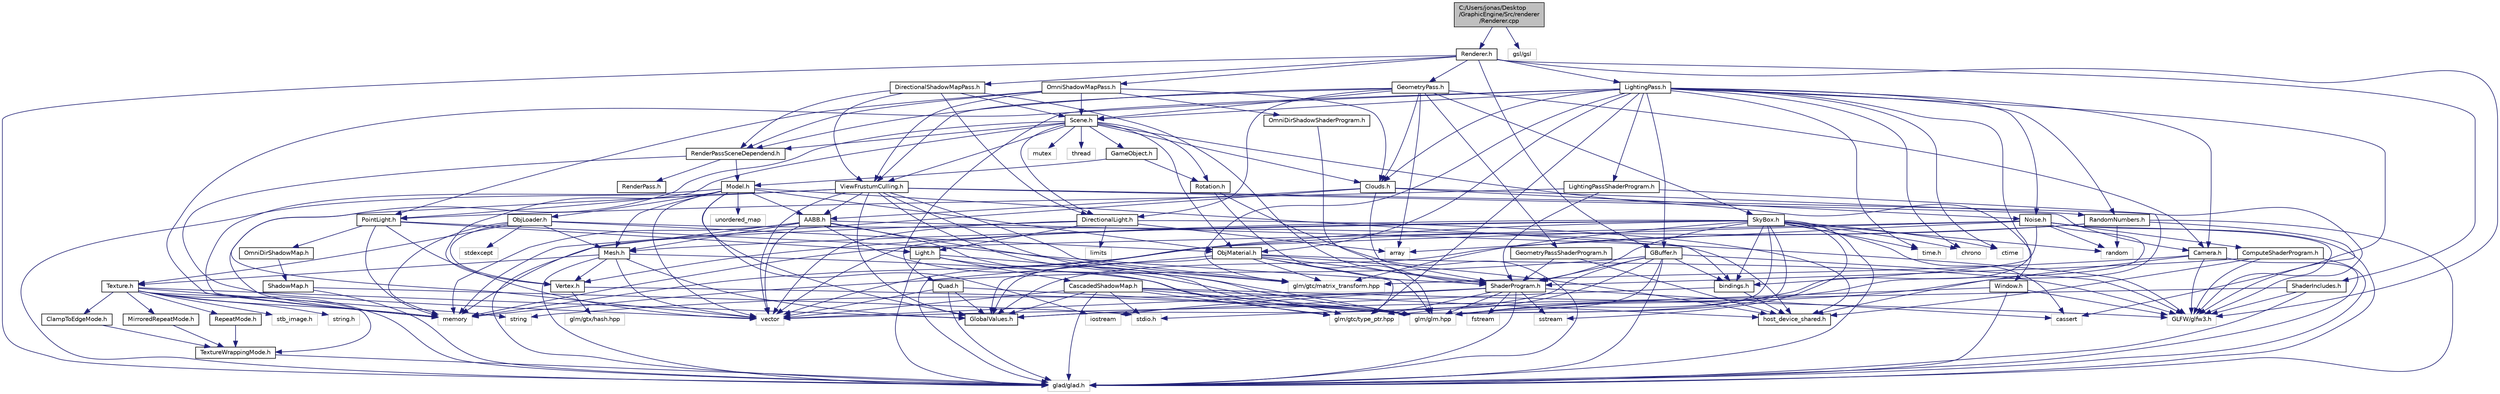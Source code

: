 digraph "C:/Users/jonas/Desktop/GraphicEngine/Src/renderer/Renderer.cpp"
{
 // INTERACTIVE_SVG=YES
 // LATEX_PDF_SIZE
  bgcolor="transparent";
  edge [fontname="Helvetica",fontsize="10",labelfontname="Helvetica",labelfontsize="10"];
  node [fontname="Helvetica",fontsize="10",shape=record];
  Node1 [label="C:/Users/jonas/Desktop\l/GraphicEngine/Src/renderer\l/Renderer.cpp",height=0.2,width=0.4,color="black", fillcolor="grey75", style="filled", fontcolor="black",tooltip=" "];
  Node1 -> Node2 [color="midnightblue",fontsize="10",style="solid"];
  Node2 [label="Renderer.h",height=0.2,width=0.4,color="black",URL="$d3/da0/_renderer_8h.html",tooltip=" "];
  Node2 -> Node3 [color="midnightblue",fontsize="10",style="solid"];
  Node3 [label="glad/glad.h",height=0.2,width=0.4,color="grey75",tooltip=" "];
  Node2 -> Node4 [color="midnightblue",fontsize="10",style="solid"];
  Node4 [label="GLFW/glfw3.h",height=0.2,width=0.4,color="grey75",tooltip=" "];
  Node2 -> Node5 [color="midnightblue",fontsize="10",style="solid"];
  Node5 [label="DirectionalShadowMapPass.h",height=0.2,width=0.4,color="black",URL="$d0/d7a/_directional_shadow_map_pass_8h.html",tooltip=" "];
  Node5 -> Node6 [color="midnightblue",fontsize="10",style="solid"];
  Node6 [label="DirectionalLight.h",height=0.2,width=0.4,color="black",URL="$da/d51/_directional_light_8h.html",tooltip=" "];
  Node6 -> Node7 [color="midnightblue",fontsize="10",style="solid"];
  Node7 [label="array",height=0.2,width=0.4,color="grey75",tooltip=" "];
  Node6 -> Node8 [color="midnightblue",fontsize="10",style="solid"];
  Node8 [label="limits",height=0.2,width=0.4,color="grey75",tooltip=" "];
  Node6 -> Node9 [color="midnightblue",fontsize="10",style="solid"];
  Node9 [label="memory",height=0.2,width=0.4,color="grey75",tooltip=" "];
  Node6 -> Node10 [color="midnightblue",fontsize="10",style="solid"];
  Node10 [label="vector",height=0.2,width=0.4,color="grey75",tooltip=" "];
  Node6 -> Node11 [color="midnightblue",fontsize="10",style="solid"];
  Node11 [label="Light.h",height=0.2,width=0.4,color="black",URL="$d2/d46/_light_8h.html",tooltip=" "];
  Node11 -> Node3 [color="midnightblue",fontsize="10",style="solid"];
  Node11 -> Node12 [color="midnightblue",fontsize="10",style="solid"];
  Node12 [label="glm/glm.hpp",height=0.2,width=0.4,color="grey75",tooltip=" "];
  Node11 -> Node13 [color="midnightblue",fontsize="10",style="solid"];
  Node13 [label="glm/gtc/matrix_transform.hpp",height=0.2,width=0.4,color="grey75",tooltip=" "];
  Node11 -> Node14 [color="midnightblue",fontsize="10",style="solid"];
  Node14 [label="CascadedShadowMap.h",height=0.2,width=0.4,color="black",URL="$dc/d9d/_cascaded_shadow_map_8h.html",tooltip=" "];
  Node14 -> Node3 [color="midnightblue",fontsize="10",style="solid"];
  Node14 -> Node4 [color="midnightblue",fontsize="10",style="solid"];
  Node14 -> Node15 [color="midnightblue",fontsize="10",style="solid"];
  Node15 [label="stdio.h",height=0.2,width=0.4,color="grey75",tooltip=" "];
  Node14 -> Node12 [color="midnightblue",fontsize="10",style="solid"];
  Node14 -> Node16 [color="midnightblue",fontsize="10",style="solid"];
  Node16 [label="glm/gtc/type_ptr.hpp",height=0.2,width=0.4,color="grey75",tooltip=" "];
  Node14 -> Node10 [color="midnightblue",fontsize="10",style="solid"];
  Node14 -> Node17 [color="midnightblue",fontsize="10",style="solid"];
  Node17 [label="GlobalValues.h",height=0.2,width=0.4,color="black",URL="$d4/df9/_global_values_8h.html",tooltip=" "];
  Node14 -> Node18 [color="midnightblue",fontsize="10",style="solid"];
  Node18 [label="host_device_shared.h",height=0.2,width=0.4,color="black",URL="$d1/d7a/host__device__shared_8h.html",tooltip=" "];
  Node6 -> Node18 [color="midnightblue",fontsize="10",style="solid"];
  Node5 -> Node19 [color="midnightblue",fontsize="10",style="solid"];
  Node19 [label="RenderPassSceneDependend.h",height=0.2,width=0.4,color="black",URL="$df/d51/_render_pass_scene_dependend_8h.html",tooltip=" "];
  Node19 -> Node10 [color="midnightblue",fontsize="10",style="solid"];
  Node19 -> Node20 [color="midnightblue",fontsize="10",style="solid"];
  Node20 [label="Model.h",height=0.2,width=0.4,color="black",URL="$da/ded/_model_8h.html",tooltip=" "];
  Node20 -> Node21 [color="midnightblue",fontsize="10",style="solid"];
  Node21 [label="iostream",height=0.2,width=0.4,color="grey75",tooltip=" "];
  Node20 -> Node9 [color="midnightblue",fontsize="10",style="solid"];
  Node20 -> Node22 [color="midnightblue",fontsize="10",style="solid"];
  Node22 [label="unordered_map",height=0.2,width=0.4,color="grey75",tooltip=" "];
  Node20 -> Node10 [color="midnightblue",fontsize="10",style="solid"];
  Node20 -> Node23 [color="midnightblue",fontsize="10",style="solid"];
  Node23 [label="AABB.h",height=0.2,width=0.4,color="black",URL="$d2/d00/_a_a_b_b_8h.html",tooltip=" "];
  Node23 -> Node3 [color="midnightblue",fontsize="10",style="solid"];
  Node23 -> Node4 [color="midnightblue",fontsize="10",style="solid"];
  Node23 -> Node12 [color="midnightblue",fontsize="10",style="solid"];
  Node23 -> Node13 [color="midnightblue",fontsize="10",style="solid"];
  Node23 -> Node16 [color="midnightblue",fontsize="10",style="solid"];
  Node23 -> Node9 [color="midnightblue",fontsize="10",style="solid"];
  Node23 -> Node10 [color="midnightblue",fontsize="10",style="solid"];
  Node23 -> Node24 [color="midnightblue",fontsize="10",style="solid"];
  Node24 [label="Mesh.h",height=0.2,width=0.4,color="black",URL="$d2/da1/_mesh_8h.html",tooltip=" "];
  Node24 -> Node3 [color="midnightblue",fontsize="10",style="solid"];
  Node24 -> Node12 [color="midnightblue",fontsize="10",style="solid"];
  Node24 -> Node10 [color="midnightblue",fontsize="10",style="solid"];
  Node24 -> Node17 [color="midnightblue",fontsize="10",style="solid"];
  Node24 -> Node25 [color="midnightblue",fontsize="10",style="solid"];
  Node25 [label="Texture.h",height=0.2,width=0.4,color="black",URL="$de/dbf/_texture_8h.html",tooltip=" "];
  Node25 -> Node3 [color="midnightblue",fontsize="10",style="solid"];
  Node25 -> Node26 [color="midnightblue",fontsize="10",style="solid"];
  Node26 [label="stb_image.h",height=0.2,width=0.4,color="grey75",tooltip=" "];
  Node25 -> Node27 [color="midnightblue",fontsize="10",style="solid"];
  Node27 [label="string.h",height=0.2,width=0.4,color="grey75",tooltip=" "];
  Node25 -> Node9 [color="midnightblue",fontsize="10",style="solid"];
  Node25 -> Node28 [color="midnightblue",fontsize="10",style="solid"];
  Node28 [label="string",height=0.2,width=0.4,color="grey75",tooltip=" "];
  Node25 -> Node29 [color="midnightblue",fontsize="10",style="solid"];
  Node29 [label="ClampToEdgeMode.h",height=0.2,width=0.4,color="black",URL="$dc/d0d/_clamp_to_edge_mode_8h.html",tooltip=" "];
  Node29 -> Node30 [color="midnightblue",fontsize="10",style="solid"];
  Node30 [label="TextureWrappingMode.h",height=0.2,width=0.4,color="black",URL="$de/d2b/_texture_wrapping_mode_8h.html",tooltip=" "];
  Node30 -> Node3 [color="midnightblue",fontsize="10",style="solid"];
  Node25 -> Node17 [color="midnightblue",fontsize="10",style="solid"];
  Node25 -> Node31 [color="midnightblue",fontsize="10",style="solid"];
  Node31 [label="MirroredRepeatMode.h",height=0.2,width=0.4,color="black",URL="$d6/d50/_mirrored_repeat_mode_8h.html",tooltip=" "];
  Node31 -> Node30 [color="midnightblue",fontsize="10",style="solid"];
  Node25 -> Node32 [color="midnightblue",fontsize="10",style="solid"];
  Node32 [label="RepeatMode.h",height=0.2,width=0.4,color="black",URL="$d7/d44/_repeat_mode_8h.html",tooltip=" "];
  Node32 -> Node30 [color="midnightblue",fontsize="10",style="solid"];
  Node25 -> Node30 [color="midnightblue",fontsize="10",style="solid"];
  Node24 -> Node33 [color="midnightblue",fontsize="10",style="solid"];
  Node33 [label="Vertex.h",height=0.2,width=0.4,color="black",URL="$d8/dcb/_vertex_8h.html",tooltip=" "];
  Node33 -> Node12 [color="midnightblue",fontsize="10",style="solid"];
  Node33 -> Node34 [color="midnightblue",fontsize="10",style="solid"];
  Node34 [label="glm/gtx/hash.hpp",height=0.2,width=0.4,color="grey75",tooltip=" "];
  Node20 -> Node17 [color="midnightblue",fontsize="10",style="solid"];
  Node20 -> Node24 [color="midnightblue",fontsize="10",style="solid"];
  Node20 -> Node35 [color="midnightblue",fontsize="10",style="solid"];
  Node35 [label="ObjLoader.h",height=0.2,width=0.4,color="black",URL="$d4/d6c/_obj_loader_8h.html",tooltip=" "];
  Node35 -> Node9 [color="midnightblue",fontsize="10",style="solid"];
  Node35 -> Node36 [color="midnightblue",fontsize="10",style="solid"];
  Node36 [label="stdexcept",height=0.2,width=0.4,color="grey75",tooltip=" "];
  Node35 -> Node24 [color="midnightblue",fontsize="10",style="solid"];
  Node35 -> Node37 [color="midnightblue",fontsize="10",style="solid"];
  Node37 [label="ObjMaterial.h",height=0.2,width=0.4,color="black",URL="$d3/d42/_obj_material_8h.html",tooltip=" "];
  Node37 -> Node3 [color="midnightblue",fontsize="10",style="solid"];
  Node37 -> Node4 [color="midnightblue",fontsize="10",style="solid"];
  Node37 -> Node12 [color="midnightblue",fontsize="10",style="solid"];
  Node37 -> Node13 [color="midnightblue",fontsize="10",style="solid"];
  Node37 -> Node16 [color="midnightblue",fontsize="10",style="solid"];
  Node37 -> Node17 [color="midnightblue",fontsize="10",style="solid"];
  Node37 -> Node38 [color="midnightblue",fontsize="10",style="solid"];
  Node38 [label="ShaderProgram.h",height=0.2,width=0.4,color="black",URL="$d0/dbe/_shader_program_8h.html",tooltip=" "];
  Node38 -> Node3 [color="midnightblue",fontsize="10",style="solid"];
  Node38 -> Node39 [color="midnightblue",fontsize="10",style="solid"];
  Node39 [label="cassert",height=0.2,width=0.4,color="grey75",tooltip=" "];
  Node38 -> Node40 [color="midnightblue",fontsize="10",style="solid"];
  Node40 [label="fstream",height=0.2,width=0.4,color="grey75",tooltip=" "];
  Node38 -> Node12 [color="midnightblue",fontsize="10",style="solid"];
  Node38 -> Node16 [color="midnightblue",fontsize="10",style="solid"];
  Node38 -> Node21 [color="midnightblue",fontsize="10",style="solid"];
  Node38 -> Node41 [color="midnightblue",fontsize="10",style="solid"];
  Node41 [label="sstream",height=0.2,width=0.4,color="grey75",tooltip=" "];
  Node38 -> Node28 [color="midnightblue",fontsize="10",style="solid"];
  Node38 -> Node10 [color="midnightblue",fontsize="10",style="solid"];
  Node37 -> Node18 [color="midnightblue",fontsize="10",style="solid"];
  Node35 -> Node25 [color="midnightblue",fontsize="10",style="solid"];
  Node35 -> Node33 [color="midnightblue",fontsize="10",style="solid"];
  Node35 -> Node18 [color="midnightblue",fontsize="10",style="solid"];
  Node20 -> Node37 [color="midnightblue",fontsize="10",style="solid"];
  Node20 -> Node33 [color="midnightblue",fontsize="10",style="solid"];
  Node20 -> Node42 [color="midnightblue",fontsize="10",style="solid"];
  Node42 [label="bindings.h",height=0.2,width=0.4,color="black",URL="$dc/d49/bindings_8h.html",tooltip=" "];
  Node42 -> Node17 [color="midnightblue",fontsize="10",style="solid"];
  Node42 -> Node18 [color="midnightblue",fontsize="10",style="solid"];
  Node19 -> Node43 [color="midnightblue",fontsize="10",style="solid"];
  Node43 [label="RenderPass.h",height=0.2,width=0.4,color="black",URL="$d0/dab/_render_pass_8h.html",tooltip=" "];
  Node5 -> Node44 [color="midnightblue",fontsize="10",style="solid"];
  Node44 [label="Scene.h",height=0.2,width=0.4,color="black",URL="$de/d56/_scene_8h.html",tooltip=" "];
  Node44 -> Node45 [color="midnightblue",fontsize="10",style="solid"];
  Node45 [label="mutex",height=0.2,width=0.4,color="grey75",tooltip=" "];
  Node44 -> Node46 [color="midnightblue",fontsize="10",style="solid"];
  Node46 [label="thread",height=0.2,width=0.4,color="grey75",tooltip=" "];
  Node44 -> Node10 [color="midnightblue",fontsize="10",style="solid"];
  Node44 -> Node47 [color="midnightblue",fontsize="10",style="solid"];
  Node47 [label="Clouds.h",height=0.2,width=0.4,color="black",URL="$da/d3e/_clouds_8h.html",tooltip=" "];
  Node47 -> Node9 [color="midnightblue",fontsize="10",style="solid"];
  Node47 -> Node23 [color="midnightblue",fontsize="10",style="solid"];
  Node47 -> Node48 [color="midnightblue",fontsize="10",style="solid"];
  Node48 [label="Noise.h",height=0.2,width=0.4,color="black",URL="$d0/dde/_noise_8h.html",tooltip=" "];
  Node48 -> Node3 [color="midnightblue",fontsize="10",style="solid"];
  Node48 -> Node4 [color="midnightblue",fontsize="10",style="solid"];
  Node48 -> Node7 [color="midnightblue",fontsize="10",style="solid"];
  Node48 -> Node12 [color="midnightblue",fontsize="10",style="solid"];
  Node48 -> Node9 [color="midnightblue",fontsize="10",style="solid"];
  Node48 -> Node49 [color="midnightblue",fontsize="10",style="solid"];
  Node49 [label="random",height=0.2,width=0.4,color="grey75",tooltip=" "];
  Node48 -> Node10 [color="midnightblue",fontsize="10",style="solid"];
  Node48 -> Node50 [color="midnightblue",fontsize="10",style="solid"];
  Node50 [label="ComputeShaderProgram.h",height=0.2,width=0.4,color="black",URL="$dc/d3c/_compute_shader_program_8h.html",tooltip=" "];
  Node50 -> Node3 [color="midnightblue",fontsize="10",style="solid"];
  Node50 -> Node4 [color="midnightblue",fontsize="10",style="solid"];
  Node50 -> Node38 [color="midnightblue",fontsize="10",style="solid"];
  Node50 -> Node18 [color="midnightblue",fontsize="10",style="solid"];
  Node48 -> Node42 [color="midnightblue",fontsize="10",style="solid"];
  Node47 -> Node51 [color="midnightblue",fontsize="10",style="solid"];
  Node51 [label="RandomNumbers.h",height=0.2,width=0.4,color="black",URL="$d1/d66/_random_numbers_8h.html",tooltip=" "];
  Node51 -> Node3 [color="midnightblue",fontsize="10",style="solid"];
  Node51 -> Node4 [color="midnightblue",fontsize="10",style="solid"];
  Node51 -> Node9 [color="midnightblue",fontsize="10",style="solid"];
  Node51 -> Node49 [color="midnightblue",fontsize="10",style="solid"];
  Node51 -> Node17 [color="midnightblue",fontsize="10",style="solid"];
  Node47 -> Node38 [color="midnightblue",fontsize="10",style="solid"];
  Node44 -> Node6 [color="midnightblue",fontsize="10",style="solid"];
  Node44 -> Node52 [color="midnightblue",fontsize="10",style="solid"];
  Node52 [label="GameObject.h",height=0.2,width=0.4,color="black",URL="$df/d91/_game_object_8h.html",tooltip=" "];
  Node52 -> Node20 [color="midnightblue",fontsize="10",style="solid"];
  Node52 -> Node53 [color="midnightblue",fontsize="10",style="solid"];
  Node53 [label="Rotation.h",height=0.2,width=0.4,color="black",URL="$d9/dd4/_rotation_8h.html",tooltip=" "];
  Node53 -> Node3 [color="midnightblue",fontsize="10",style="solid"];
  Node53 -> Node12 [color="midnightblue",fontsize="10",style="solid"];
  Node44 -> Node37 [color="midnightblue",fontsize="10",style="solid"];
  Node44 -> Node54 [color="midnightblue",fontsize="10",style="solid"];
  Node54 [label="PointLight.h",height=0.2,width=0.4,color="black",URL="$df/dcc/_point_light_8h.html",tooltip=" "];
  Node54 -> Node9 [color="midnightblue",fontsize="10",style="solid"];
  Node54 -> Node10 [color="midnightblue",fontsize="10",style="solid"];
  Node54 -> Node11 [color="midnightblue",fontsize="10",style="solid"];
  Node54 -> Node55 [color="midnightblue",fontsize="10",style="solid"];
  Node55 [label="OmniDirShadowMap.h",height=0.2,width=0.4,color="black",URL="$d1/d02/_omni_dir_shadow_map_8h.html",tooltip=" "];
  Node55 -> Node56 [color="midnightblue",fontsize="10",style="solid"];
  Node56 [label="ShadowMap.h",height=0.2,width=0.4,color="black",URL="$de/df2/_shadow_map_8h.html",tooltip=" "];
  Node56 -> Node3 [color="midnightblue",fontsize="10",style="solid"];
  Node56 -> Node15 [color="midnightblue",fontsize="10",style="solid"];
  Node54 -> Node38 [color="midnightblue",fontsize="10",style="solid"];
  Node44 -> Node19 [color="midnightblue",fontsize="10",style="solid"];
  Node44 -> Node53 [color="midnightblue",fontsize="10",style="solid"];
  Node44 -> Node57 [color="midnightblue",fontsize="10",style="solid"];
  Node57 [label="ViewFrustumCulling.h",height=0.2,width=0.4,color="black",URL="$da/d36/_view_frustum_culling_8h.html",tooltip=" "];
  Node57 -> Node3 [color="midnightblue",fontsize="10",style="solid"];
  Node57 -> Node4 [color="midnightblue",fontsize="10",style="solid"];
  Node57 -> Node12 [color="midnightblue",fontsize="10",style="solid"];
  Node57 -> Node13 [color="midnightblue",fontsize="10",style="solid"];
  Node57 -> Node16 [color="midnightblue",fontsize="10",style="solid"];
  Node57 -> Node9 [color="midnightblue",fontsize="10",style="solid"];
  Node57 -> Node10 [color="midnightblue",fontsize="10",style="solid"];
  Node57 -> Node23 [color="midnightblue",fontsize="10",style="solid"];
  Node57 -> Node58 [color="midnightblue",fontsize="10",style="solid"];
  Node58 [label="Camera.h",height=0.2,width=0.4,color="black",URL="$d5/d91/_camera_8h.html",tooltip=" "];
  Node58 -> Node3 [color="midnightblue",fontsize="10",style="solid"];
  Node58 -> Node4 [color="midnightblue",fontsize="10",style="solid"];
  Node58 -> Node12 [color="midnightblue",fontsize="10",style="solid"];
  Node58 -> Node13 [color="midnightblue",fontsize="10",style="solid"];
  Node57 -> Node17 [color="midnightblue",fontsize="10",style="solid"];
  Node44 -> Node59 [color="midnightblue",fontsize="10",style="solid"];
  Node59 [label="Window.h",height=0.2,width=0.4,color="black",URL="$de/d42/_window_8h.html",tooltip=" "];
  Node59 -> Node3 [color="midnightblue",fontsize="10",style="solid"];
  Node59 -> Node4 [color="midnightblue",fontsize="10",style="solid"];
  Node59 -> Node15 [color="midnightblue",fontsize="10",style="solid"];
  Node5 -> Node38 [color="midnightblue",fontsize="10",style="solid"];
  Node5 -> Node57 [color="midnightblue",fontsize="10",style="solid"];
  Node2 -> Node60 [color="midnightblue",fontsize="10",style="solid"];
  Node60 [label="GBuffer.h",height=0.2,width=0.4,color="black",URL="$dd/d0e/_g_buffer_8h.html",tooltip=" "];
  Node60 -> Node3 [color="midnightblue",fontsize="10",style="solid"];
  Node60 -> Node4 [color="midnightblue",fontsize="10",style="solid"];
  Node60 -> Node12 [color="midnightblue",fontsize="10",style="solid"];
  Node60 -> Node16 [color="midnightblue",fontsize="10",style="solid"];
  Node60 -> Node9 [color="midnightblue",fontsize="10",style="solid"];
  Node60 -> Node17 [color="midnightblue",fontsize="10",style="solid"];
  Node60 -> Node38 [color="midnightblue",fontsize="10",style="solid"];
  Node60 -> Node42 [color="midnightblue",fontsize="10",style="solid"];
  Node2 -> Node61 [color="midnightblue",fontsize="10",style="solid"];
  Node61 [label="GeometryPass.h",height=0.2,width=0.4,color="black",URL="$d4/d51/_geometry_pass_8h.html",tooltip=" "];
  Node61 -> Node7 [color="midnightblue",fontsize="10",style="solid"];
  Node61 -> Node58 [color="midnightblue",fontsize="10",style="solid"];
  Node61 -> Node47 [color="midnightblue",fontsize="10",style="solid"];
  Node61 -> Node6 [color="midnightblue",fontsize="10",style="solid"];
  Node61 -> Node62 [color="midnightblue",fontsize="10",style="solid"];
  Node62 [label="GeometryPassShaderProgram.h",height=0.2,width=0.4,color="black",URL="$db/dba/_geometry_pass_shader_program_8h.html",tooltip=" "];
  Node62 -> Node38 [color="midnightblue",fontsize="10",style="solid"];
  Node62 -> Node18 [color="midnightblue",fontsize="10",style="solid"];
  Node61 -> Node19 [color="midnightblue",fontsize="10",style="solid"];
  Node61 -> Node44 [color="midnightblue",fontsize="10",style="solid"];
  Node61 -> Node63 [color="midnightblue",fontsize="10",style="solid"];
  Node63 [label="SkyBox.h",height=0.2,width=0.4,color="black",URL="$d9/da1/_sky_box_8h.html",tooltip=" "];
  Node63 -> Node3 [color="midnightblue",fontsize="10",style="solid"];
  Node63 -> Node64 [color="midnightblue",fontsize="10",style="solid"];
  Node64 [label="time.h",height=0.2,width=0.4,color="grey75",tooltip=" "];
  Node63 -> Node39 [color="midnightblue",fontsize="10",style="solid"];
  Node63 -> Node65 [color="midnightblue",fontsize="10",style="solid"];
  Node65 [label="chrono",height=0.2,width=0.4,color="grey75",tooltip=" "];
  Node63 -> Node66 [color="midnightblue",fontsize="10",style="solid"];
  Node66 [label="ctime",height=0.2,width=0.4,color="grey75",tooltip=" "];
  Node63 -> Node12 [color="midnightblue",fontsize="10",style="solid"];
  Node63 -> Node13 [color="midnightblue",fontsize="10",style="solid"];
  Node63 -> Node16 [color="midnightblue",fontsize="10",style="solid"];
  Node63 -> Node49 [color="midnightblue",fontsize="10",style="solid"];
  Node63 -> Node41 [color="midnightblue",fontsize="10",style="solid"];
  Node63 -> Node10 [color="midnightblue",fontsize="10",style="solid"];
  Node63 -> Node17 [color="midnightblue",fontsize="10",style="solid"];
  Node63 -> Node24 [color="midnightblue",fontsize="10",style="solid"];
  Node63 -> Node38 [color="midnightblue",fontsize="10",style="solid"];
  Node63 -> Node33 [color="midnightblue",fontsize="10",style="solid"];
  Node63 -> Node42 [color="midnightblue",fontsize="10",style="solid"];
  Node61 -> Node57 [color="midnightblue",fontsize="10",style="solid"];
  Node2 -> Node67 [color="midnightblue",fontsize="10",style="solid"];
  Node67 [label="LightingPass.h",height=0.2,width=0.4,color="black",URL="$df/d86/_lighting_pass_8h.html",tooltip=" "];
  Node67 -> Node64 [color="midnightblue",fontsize="10",style="solid"];
  Node67 -> Node39 [color="midnightblue",fontsize="10",style="solid"];
  Node67 -> Node65 [color="midnightblue",fontsize="10",style="solid"];
  Node67 -> Node66 [color="midnightblue",fontsize="10",style="solid"];
  Node67 -> Node12 [color="midnightblue",fontsize="10",style="solid"];
  Node67 -> Node13 [color="midnightblue",fontsize="10",style="solid"];
  Node67 -> Node16 [color="midnightblue",fontsize="10",style="solid"];
  Node67 -> Node9 [color="midnightblue",fontsize="10",style="solid"];
  Node67 -> Node58 [color="midnightblue",fontsize="10",style="solid"];
  Node67 -> Node47 [color="midnightblue",fontsize="10",style="solid"];
  Node67 -> Node60 [color="midnightblue",fontsize="10",style="solid"];
  Node67 -> Node68 [color="midnightblue",fontsize="10",style="solid"];
  Node68 [label="LightingPassShaderProgram.h",height=0.2,width=0.4,color="black",URL="$d1/def/_lighting_pass_shader_program_8h.html",tooltip=" "];
  Node68 -> Node54 [color="midnightblue",fontsize="10",style="solid"];
  Node68 -> Node38 [color="midnightblue",fontsize="10",style="solid"];
  Node68 -> Node18 [color="midnightblue",fontsize="10",style="solid"];
  Node67 -> Node48 [color="midnightblue",fontsize="10",style="solid"];
  Node67 -> Node37 [color="midnightblue",fontsize="10",style="solid"];
  Node67 -> Node69 [color="midnightblue",fontsize="10",style="solid"];
  Node69 [label="Quad.h",height=0.2,width=0.4,color="black",URL="$db/dc0/_quad_8h.html",tooltip=" "];
  Node69 -> Node3 [color="midnightblue",fontsize="10",style="solid"];
  Node69 -> Node12 [color="midnightblue",fontsize="10",style="solid"];
  Node69 -> Node10 [color="midnightblue",fontsize="10",style="solid"];
  Node69 -> Node17 [color="midnightblue",fontsize="10",style="solid"];
  Node67 -> Node51 [color="midnightblue",fontsize="10",style="solid"];
  Node67 -> Node44 [color="midnightblue",fontsize="10",style="solid"];
  Node2 -> Node70 [color="midnightblue",fontsize="10",style="solid"];
  Node70 [label="OmniShadowMapPass.h",height=0.2,width=0.4,color="black",URL="$de/d75/_omni_shadow_map_pass_8h.html",tooltip=" "];
  Node70 -> Node47 [color="midnightblue",fontsize="10",style="solid"];
  Node70 -> Node71 [color="midnightblue",fontsize="10",style="solid"];
  Node71 [label="OmniDirShadowShaderProgram.h",height=0.2,width=0.4,color="black",URL="$de/dfb/_omni_dir_shadow_shader_program_8h.html",tooltip=" "];
  Node71 -> Node38 [color="midnightblue",fontsize="10",style="solid"];
  Node70 -> Node54 [color="midnightblue",fontsize="10",style="solid"];
  Node70 -> Node19 [color="midnightblue",fontsize="10",style="solid"];
  Node70 -> Node44 [color="midnightblue",fontsize="10",style="solid"];
  Node70 -> Node57 [color="midnightblue",fontsize="10",style="solid"];
  Node2 -> Node72 [color="midnightblue",fontsize="10",style="solid"];
  Node72 [label="ShaderIncludes.h",height=0.2,width=0.4,color="black",URL="$de/dfd/_shader_includes_8h.html",tooltip=" "];
  Node72 -> Node3 [color="midnightblue",fontsize="10",style="solid"];
  Node72 -> Node4 [color="midnightblue",fontsize="10",style="solid"];
  Node72 -> Node10 [color="midnightblue",fontsize="10",style="solid"];
  Node1 -> Node73 [color="midnightblue",fontsize="10",style="solid"];
  Node73 [label="gsl/gsl",height=0.2,width=0.4,color="grey75",tooltip=" "];
}

